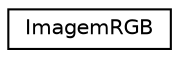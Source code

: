 digraph "Graphical Class Hierarchy"
{
  edge [fontname="Helvetica",fontsize="10",labelfontname="Helvetica",labelfontsize="10"];
  node [fontname="Helvetica",fontsize="10",shape=record];
  rankdir="LR";
  Node0 [label="ImagemRGB",height=0.2,width=0.4,color="black", fillcolor="white", style="filled",URL="$classImagemRGB.html"];
}
